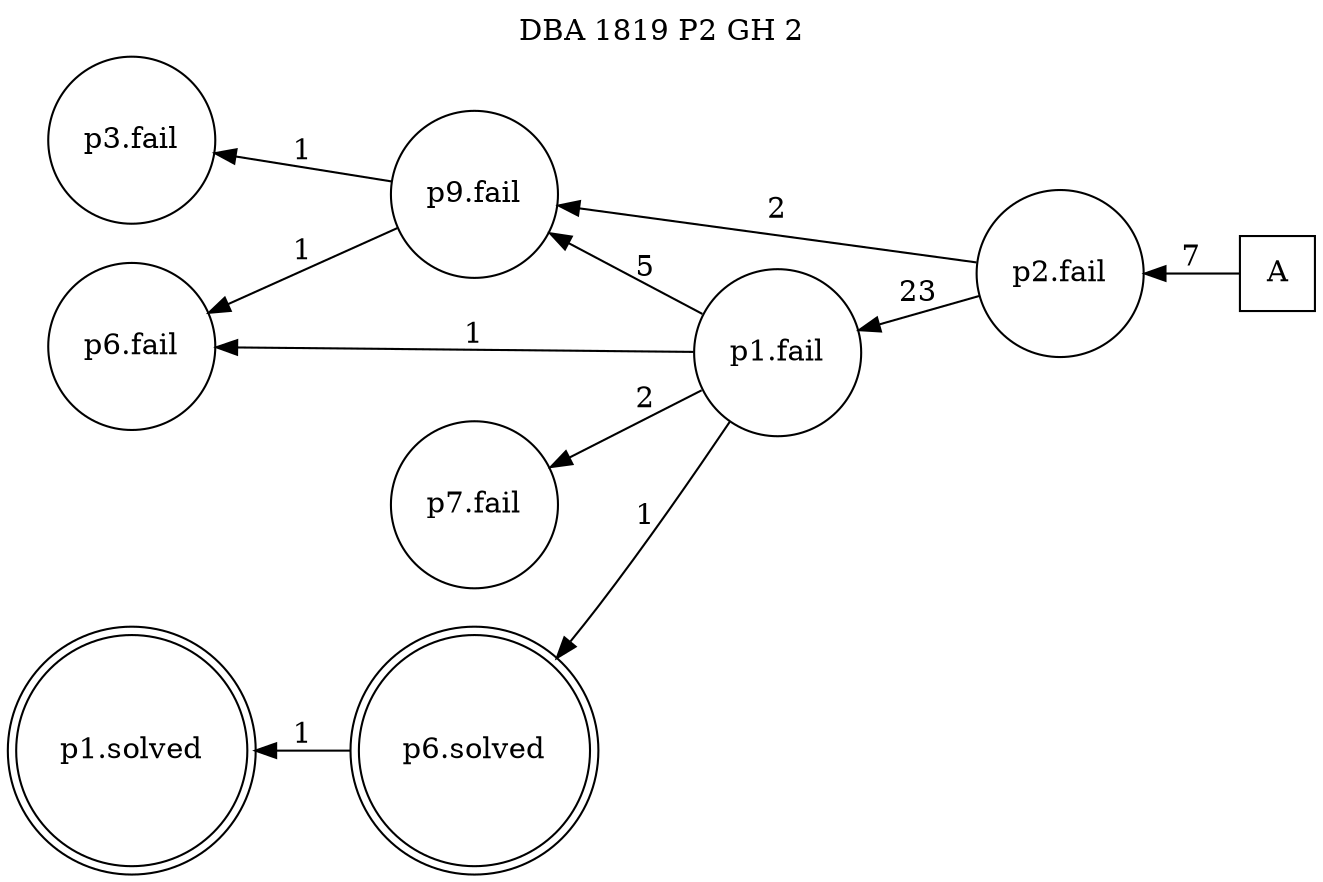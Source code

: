 digraph DBA_1819_P2_GH_2 {
labelloc="tl"
label= " DBA 1819 P2 GH 2 "
rankdir="RL";
graph [ size=" 10 , 10 !"]

"A" [shape="square" label="A"]
"p2.fail" [shape="circle" label="p2.fail"]
"p1.fail" [shape="circle" label="p1.fail"]
"p9.fail" [shape="circle" label="p9.fail"]
"p3.fail" [shape="circle" label="p3.fail"]
"p7.fail" [shape="circle" label="p7.fail"]
"p6.fail" [shape="circle" label="p6.fail"]
"p6.solved" [shape="doublecircle" label="p6.solved"]
"p1.solved" [shape="doublecircle" label="p1.solved"]
"A" -> "p2.fail" [ label=7]
"p2.fail" -> "p1.fail" [ label=23]
"p2.fail" -> "p9.fail" [ label=2]
"p1.fail" -> "p9.fail" [ label=5]
"p1.fail" -> "p7.fail" [ label=2]
"p1.fail" -> "p6.fail" [ label=1]
"p1.fail" -> "p6.solved" [ label=1]
"p9.fail" -> "p3.fail" [ label=1]
"p9.fail" -> "p6.fail" [ label=1]
"p6.solved" -> "p1.solved" [ label=1]
}
